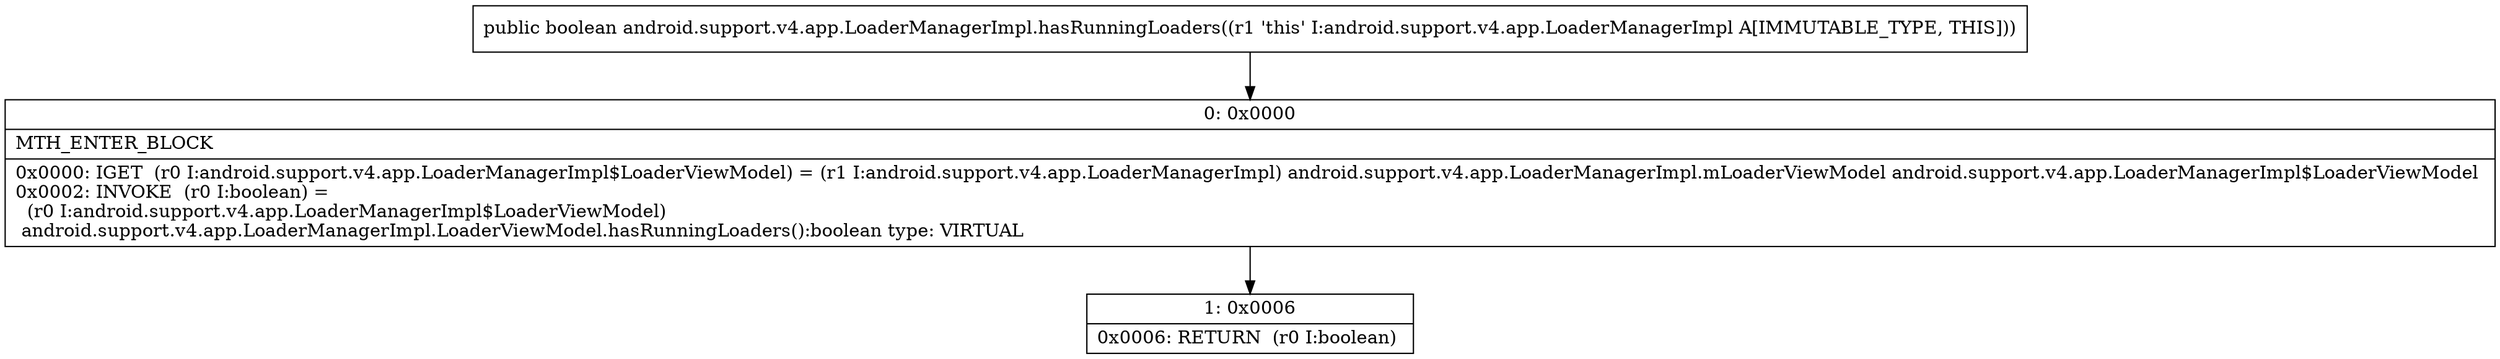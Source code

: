 digraph "CFG forandroid.support.v4.app.LoaderManagerImpl.hasRunningLoaders()Z" {
Node_0 [shape=record,label="{0\:\ 0x0000|MTH_ENTER_BLOCK\l|0x0000: IGET  (r0 I:android.support.v4.app.LoaderManagerImpl$LoaderViewModel) = (r1 I:android.support.v4.app.LoaderManagerImpl) android.support.v4.app.LoaderManagerImpl.mLoaderViewModel android.support.v4.app.LoaderManagerImpl$LoaderViewModel \l0x0002: INVOKE  (r0 I:boolean) = \l  (r0 I:android.support.v4.app.LoaderManagerImpl$LoaderViewModel)\l android.support.v4.app.LoaderManagerImpl.LoaderViewModel.hasRunningLoaders():boolean type: VIRTUAL \l}"];
Node_1 [shape=record,label="{1\:\ 0x0006|0x0006: RETURN  (r0 I:boolean) \l}"];
MethodNode[shape=record,label="{public boolean android.support.v4.app.LoaderManagerImpl.hasRunningLoaders((r1 'this' I:android.support.v4.app.LoaderManagerImpl A[IMMUTABLE_TYPE, THIS])) }"];
MethodNode -> Node_0;
Node_0 -> Node_1;
}

